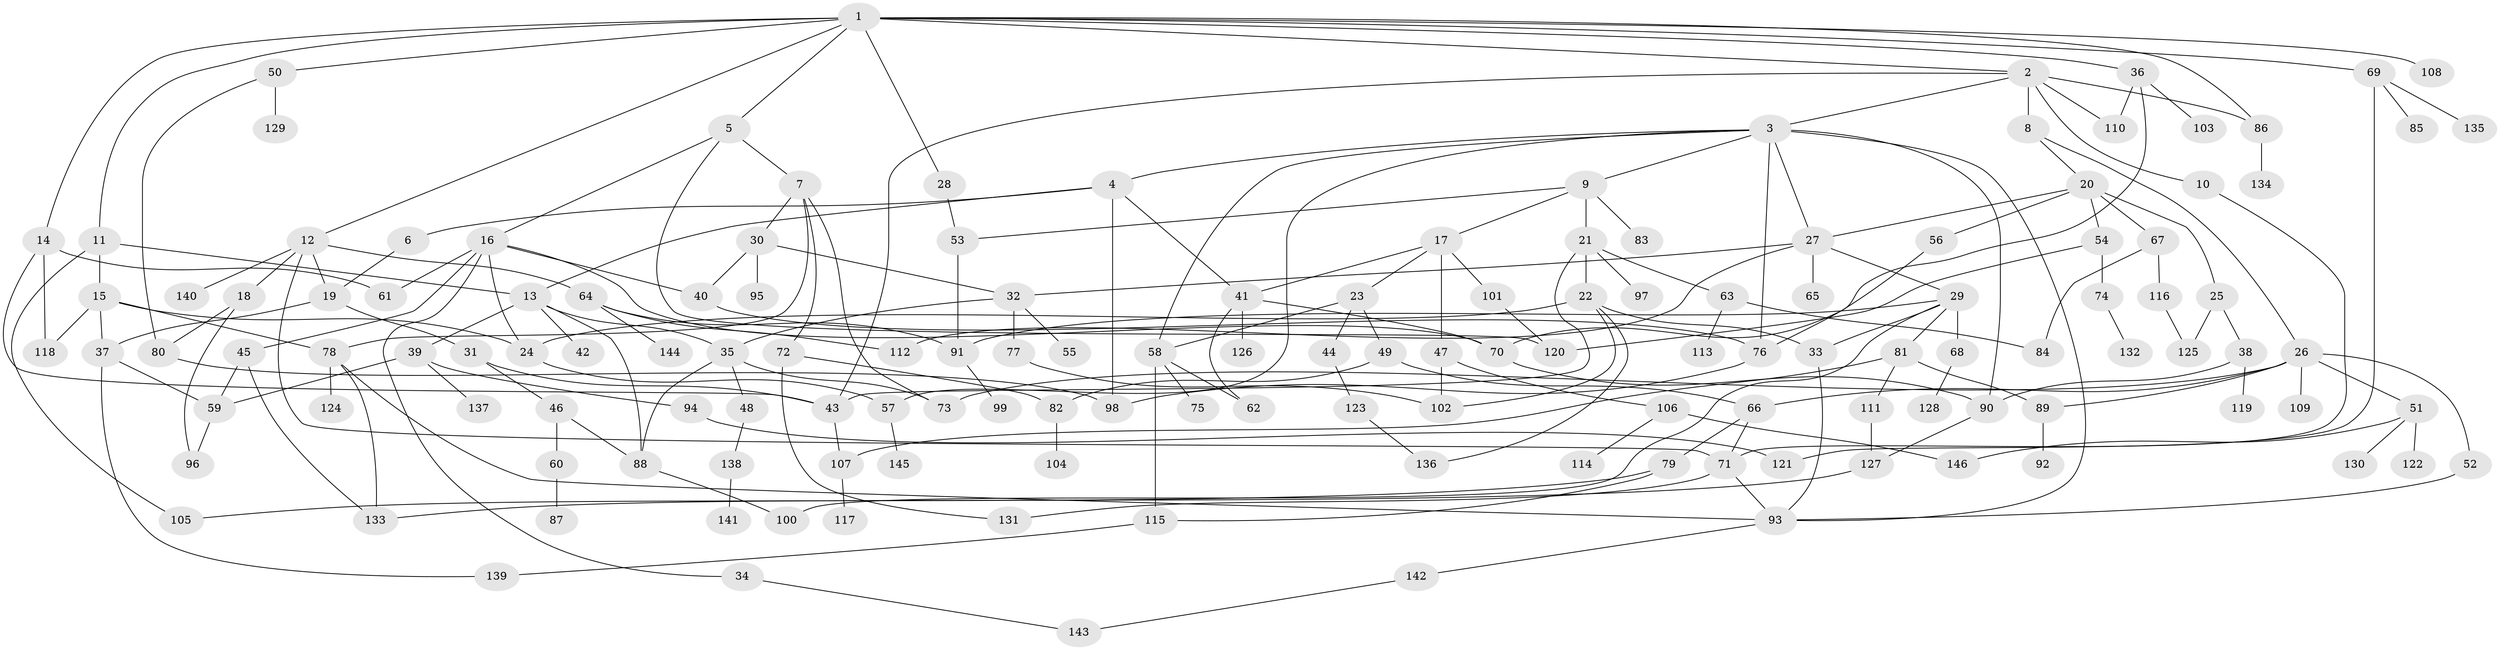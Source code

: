 // Generated by graph-tools (version 1.1) at 2025/10/02/27/25 16:10:55]
// undirected, 146 vertices, 215 edges
graph export_dot {
graph [start="1"]
  node [color=gray90,style=filled];
  1;
  2;
  3;
  4;
  5;
  6;
  7;
  8;
  9;
  10;
  11;
  12;
  13;
  14;
  15;
  16;
  17;
  18;
  19;
  20;
  21;
  22;
  23;
  24;
  25;
  26;
  27;
  28;
  29;
  30;
  31;
  32;
  33;
  34;
  35;
  36;
  37;
  38;
  39;
  40;
  41;
  42;
  43;
  44;
  45;
  46;
  47;
  48;
  49;
  50;
  51;
  52;
  53;
  54;
  55;
  56;
  57;
  58;
  59;
  60;
  61;
  62;
  63;
  64;
  65;
  66;
  67;
  68;
  69;
  70;
  71;
  72;
  73;
  74;
  75;
  76;
  77;
  78;
  79;
  80;
  81;
  82;
  83;
  84;
  85;
  86;
  87;
  88;
  89;
  90;
  91;
  92;
  93;
  94;
  95;
  96;
  97;
  98;
  99;
  100;
  101;
  102;
  103;
  104;
  105;
  106;
  107;
  108;
  109;
  110;
  111;
  112;
  113;
  114;
  115;
  116;
  117;
  118;
  119;
  120;
  121;
  122;
  123;
  124;
  125;
  126;
  127;
  128;
  129;
  130;
  131;
  132;
  133;
  134;
  135;
  136;
  137;
  138;
  139;
  140;
  141;
  142;
  143;
  144;
  145;
  146;
  1 -- 2;
  1 -- 5;
  1 -- 11;
  1 -- 12;
  1 -- 14;
  1 -- 28;
  1 -- 36;
  1 -- 50;
  1 -- 69;
  1 -- 108;
  1 -- 86;
  2 -- 3;
  2 -- 8;
  2 -- 10;
  2 -- 86;
  2 -- 110;
  2 -- 43;
  3 -- 4;
  3 -- 9;
  3 -- 27;
  3 -- 58;
  3 -- 90;
  3 -- 57;
  3 -- 93;
  3 -- 76;
  4 -- 6;
  4 -- 98;
  4 -- 41;
  4 -- 13;
  5 -- 7;
  5 -- 16;
  5 -- 120;
  6 -- 19;
  7 -- 30;
  7 -- 72;
  7 -- 73;
  7 -- 78;
  8 -- 20;
  8 -- 26;
  9 -- 17;
  9 -- 21;
  9 -- 83;
  9 -- 53;
  10 -- 71;
  11 -- 13;
  11 -- 15;
  11 -- 105;
  12 -- 18;
  12 -- 19;
  12 -- 64;
  12 -- 71;
  12 -- 140;
  13 -- 39;
  13 -- 42;
  13 -- 88;
  13 -- 35;
  14 -- 43;
  14 -- 61;
  14 -- 118;
  15 -- 24;
  15 -- 78;
  15 -- 118;
  15 -- 37;
  16 -- 34;
  16 -- 45;
  16 -- 61;
  16 -- 24;
  16 -- 40;
  16 -- 70;
  17 -- 23;
  17 -- 41;
  17 -- 47;
  17 -- 101;
  18 -- 80;
  18 -- 96;
  19 -- 31;
  19 -- 37;
  20 -- 25;
  20 -- 54;
  20 -- 56;
  20 -- 67;
  20 -- 27;
  21 -- 22;
  21 -- 63;
  21 -- 97;
  21 -- 43;
  22 -- 33;
  22 -- 136;
  22 -- 24;
  22 -- 102;
  23 -- 44;
  23 -- 49;
  23 -- 58;
  24 -- 57;
  25 -- 38;
  25 -- 125;
  26 -- 51;
  26 -- 52;
  26 -- 66;
  26 -- 89;
  26 -- 109;
  26 -- 73;
  27 -- 29;
  27 -- 65;
  27 -- 112;
  27 -- 32;
  28 -- 53;
  29 -- 68;
  29 -- 81;
  29 -- 33;
  29 -- 100;
  29 -- 91;
  30 -- 32;
  30 -- 40;
  30 -- 95;
  31 -- 46;
  31 -- 43;
  32 -- 35;
  32 -- 55;
  32 -- 77;
  33 -- 93;
  34 -- 143;
  35 -- 48;
  35 -- 73;
  35 -- 88;
  36 -- 70;
  36 -- 103;
  36 -- 110;
  37 -- 59;
  37 -- 139;
  38 -- 119;
  38 -- 90;
  39 -- 94;
  39 -- 137;
  39 -- 59;
  40 -- 76;
  41 -- 126;
  41 -- 70;
  41 -- 62;
  43 -- 107;
  44 -- 123;
  45 -- 59;
  45 -- 133;
  46 -- 60;
  46 -- 88;
  47 -- 106;
  47 -- 102;
  48 -- 138;
  49 -- 66;
  49 -- 82;
  50 -- 129;
  50 -- 80;
  51 -- 122;
  51 -- 130;
  51 -- 146;
  52 -- 93;
  53 -- 91;
  54 -- 74;
  54 -- 120;
  56 -- 76;
  57 -- 145;
  58 -- 62;
  58 -- 75;
  58 -- 115;
  59 -- 96;
  60 -- 87;
  63 -- 84;
  63 -- 113;
  64 -- 91;
  64 -- 144;
  64 -- 112;
  66 -- 79;
  66 -- 71;
  67 -- 116;
  67 -- 84;
  68 -- 128;
  69 -- 85;
  69 -- 121;
  69 -- 135;
  70 -- 90;
  71 -- 131;
  71 -- 93;
  72 -- 82;
  72 -- 131;
  74 -- 132;
  76 -- 98;
  77 -- 102;
  78 -- 124;
  78 -- 133;
  78 -- 93;
  79 -- 105;
  79 -- 115;
  80 -- 98;
  81 -- 111;
  81 -- 89;
  81 -- 107;
  82 -- 104;
  86 -- 134;
  88 -- 100;
  89 -- 92;
  90 -- 127;
  91 -- 99;
  93 -- 142;
  94 -- 121;
  101 -- 120;
  106 -- 114;
  106 -- 146;
  107 -- 117;
  111 -- 127;
  115 -- 139;
  116 -- 125;
  123 -- 136;
  127 -- 133;
  138 -- 141;
  142 -- 143;
}
